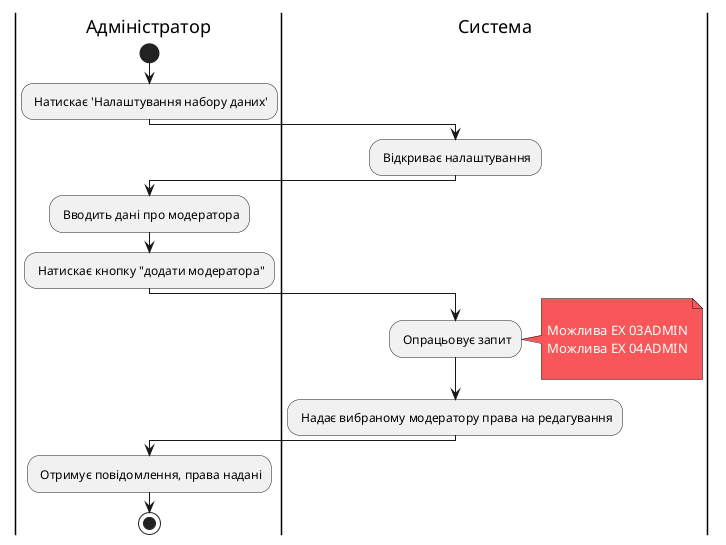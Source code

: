 @startuml
skinparam ArchimateBackgroundColor #ffffff
skinparam	shadowing false
skinparam Note {
	BackgroundColor #f85658
	FontColor #ffffff
}



|Адміністратор|
start
: Натискає 'Налаштування набору даних';

|Система|
: Відкриває налаштування;

|Адміністратор|
: Вводить дані про модератора;
: Натискає кнопку "додати модератора";

|Система|
: Опрацьовує запит;
note right

	Можлива EX 03ADMIN
	Можлива EX 04ADMIN

end note
: Надає вибраному модератору права на редагування;

|Адміністратор|

: Отримує повідомлення, права надані;

stop;


@enduml
